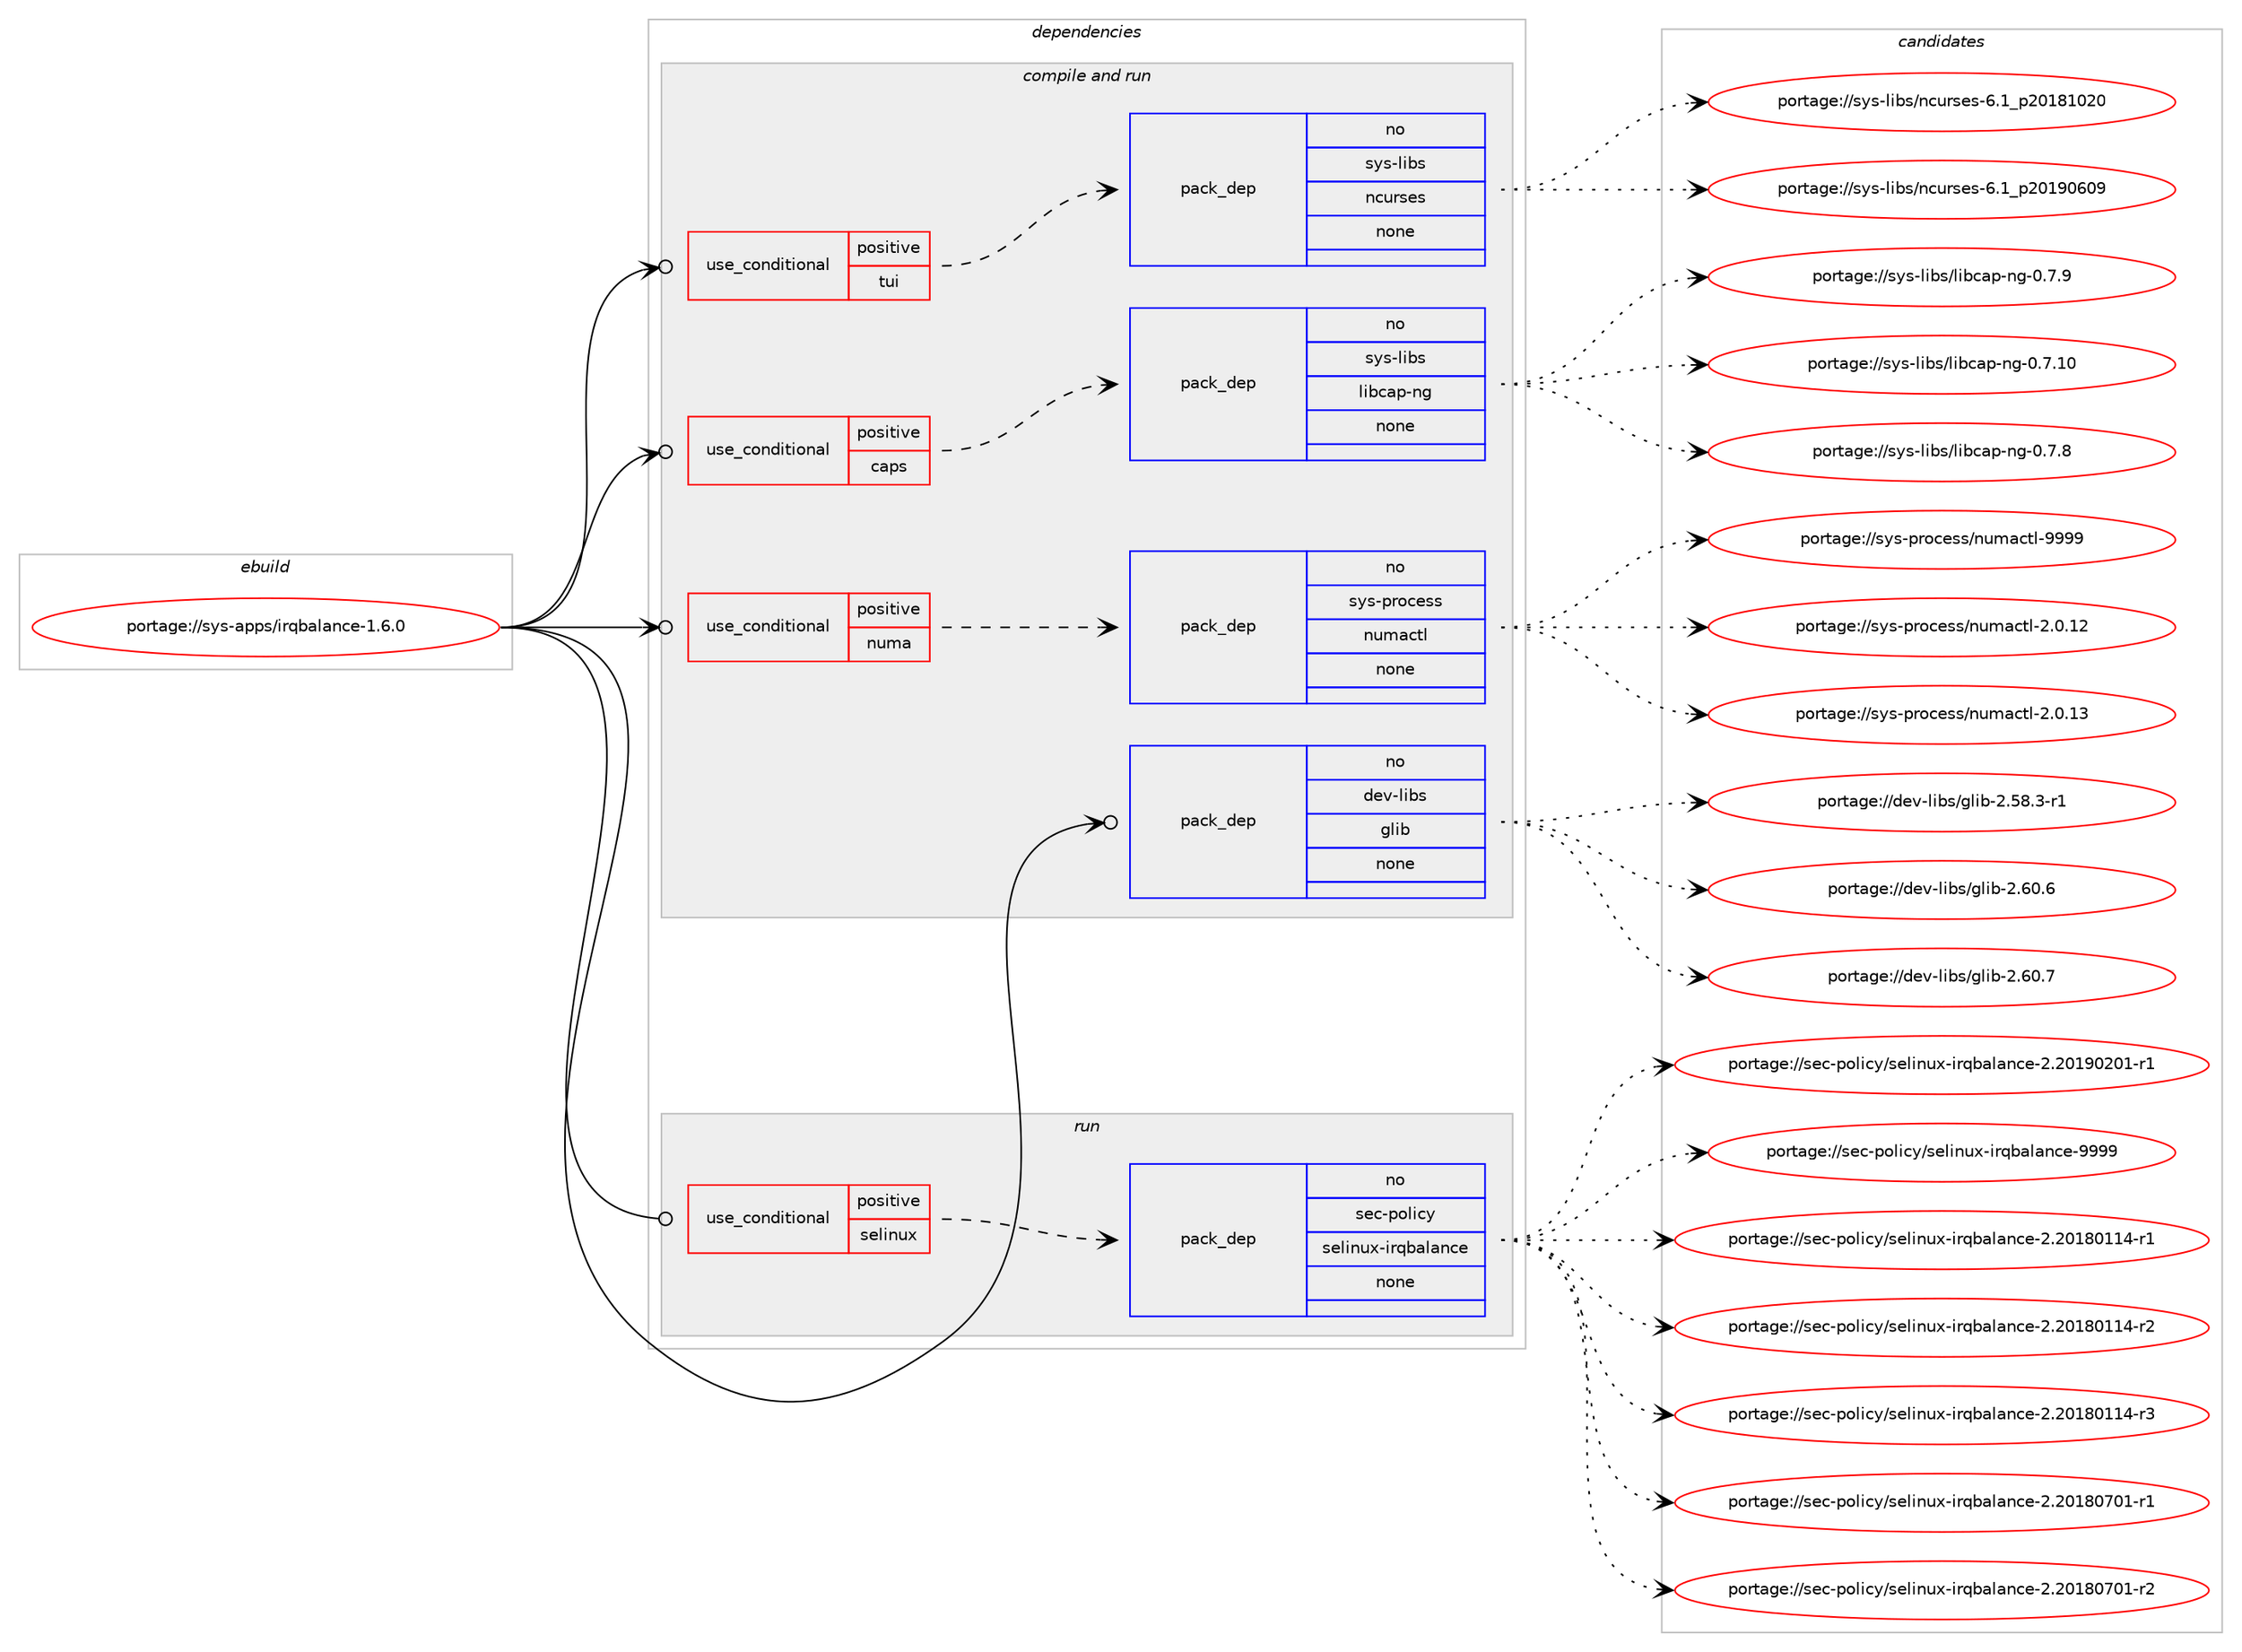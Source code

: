 digraph prolog {

# *************
# Graph options
# *************

newrank=true;
concentrate=true;
compound=true;
graph [rankdir=LR,fontname=Helvetica,fontsize=10,ranksep=1.5];#, ranksep=2.5, nodesep=0.2];
edge  [arrowhead=vee];
node  [fontname=Helvetica,fontsize=10];

# **********
# The ebuild
# **********

subgraph cluster_leftcol {
color=gray;
rank=same;
label=<<i>ebuild</i>>;
id [label="portage://sys-apps/irqbalance-1.6.0", color=red, width=4, href="../sys-apps/irqbalance-1.6.0.svg"];
}

# ****************
# The dependencies
# ****************

subgraph cluster_midcol {
color=gray;
label=<<i>dependencies</i>>;
subgraph cluster_compile {
fillcolor="#eeeeee";
style=filled;
label=<<i>compile</i>>;
}
subgraph cluster_compileandrun {
fillcolor="#eeeeee";
style=filled;
label=<<i>compile and run</i>>;
subgraph cond99395 {
dependency408817 [label=<<TABLE BORDER="0" CELLBORDER="1" CELLSPACING="0" CELLPADDING="4"><TR><TD ROWSPAN="3" CELLPADDING="10">use_conditional</TD></TR><TR><TD>positive</TD></TR><TR><TD>caps</TD></TR></TABLE>>, shape=none, color=red];
subgraph pack302582 {
dependency408818 [label=<<TABLE BORDER="0" CELLBORDER="1" CELLSPACING="0" CELLPADDING="4" WIDTH="220"><TR><TD ROWSPAN="6" CELLPADDING="30">pack_dep</TD></TR><TR><TD WIDTH="110">no</TD></TR><TR><TD>sys-libs</TD></TR><TR><TD>libcap-ng</TD></TR><TR><TD>none</TD></TR><TR><TD></TD></TR></TABLE>>, shape=none, color=blue];
}
dependency408817:e -> dependency408818:w [weight=20,style="dashed",arrowhead="vee"];
}
id:e -> dependency408817:w [weight=20,style="solid",arrowhead="odotvee"];
subgraph cond99396 {
dependency408819 [label=<<TABLE BORDER="0" CELLBORDER="1" CELLSPACING="0" CELLPADDING="4"><TR><TD ROWSPAN="3" CELLPADDING="10">use_conditional</TD></TR><TR><TD>positive</TD></TR><TR><TD>numa</TD></TR></TABLE>>, shape=none, color=red];
subgraph pack302583 {
dependency408820 [label=<<TABLE BORDER="0" CELLBORDER="1" CELLSPACING="0" CELLPADDING="4" WIDTH="220"><TR><TD ROWSPAN="6" CELLPADDING="30">pack_dep</TD></TR><TR><TD WIDTH="110">no</TD></TR><TR><TD>sys-process</TD></TR><TR><TD>numactl</TD></TR><TR><TD>none</TD></TR><TR><TD></TD></TR></TABLE>>, shape=none, color=blue];
}
dependency408819:e -> dependency408820:w [weight=20,style="dashed",arrowhead="vee"];
}
id:e -> dependency408819:w [weight=20,style="solid",arrowhead="odotvee"];
subgraph cond99397 {
dependency408821 [label=<<TABLE BORDER="0" CELLBORDER="1" CELLSPACING="0" CELLPADDING="4"><TR><TD ROWSPAN="3" CELLPADDING="10">use_conditional</TD></TR><TR><TD>positive</TD></TR><TR><TD>tui</TD></TR></TABLE>>, shape=none, color=red];
subgraph pack302584 {
dependency408822 [label=<<TABLE BORDER="0" CELLBORDER="1" CELLSPACING="0" CELLPADDING="4" WIDTH="220"><TR><TD ROWSPAN="6" CELLPADDING="30">pack_dep</TD></TR><TR><TD WIDTH="110">no</TD></TR><TR><TD>sys-libs</TD></TR><TR><TD>ncurses</TD></TR><TR><TD>none</TD></TR><TR><TD></TD></TR></TABLE>>, shape=none, color=blue];
}
dependency408821:e -> dependency408822:w [weight=20,style="dashed",arrowhead="vee"];
}
id:e -> dependency408821:w [weight=20,style="solid",arrowhead="odotvee"];
subgraph pack302585 {
dependency408823 [label=<<TABLE BORDER="0" CELLBORDER="1" CELLSPACING="0" CELLPADDING="4" WIDTH="220"><TR><TD ROWSPAN="6" CELLPADDING="30">pack_dep</TD></TR><TR><TD WIDTH="110">no</TD></TR><TR><TD>dev-libs</TD></TR><TR><TD>glib</TD></TR><TR><TD>none</TD></TR><TR><TD></TD></TR></TABLE>>, shape=none, color=blue];
}
id:e -> dependency408823:w [weight=20,style="solid",arrowhead="odotvee"];
}
subgraph cluster_run {
fillcolor="#eeeeee";
style=filled;
label=<<i>run</i>>;
subgraph cond99398 {
dependency408824 [label=<<TABLE BORDER="0" CELLBORDER="1" CELLSPACING="0" CELLPADDING="4"><TR><TD ROWSPAN="3" CELLPADDING="10">use_conditional</TD></TR><TR><TD>positive</TD></TR><TR><TD>selinux</TD></TR></TABLE>>, shape=none, color=red];
subgraph pack302586 {
dependency408825 [label=<<TABLE BORDER="0" CELLBORDER="1" CELLSPACING="0" CELLPADDING="4" WIDTH="220"><TR><TD ROWSPAN="6" CELLPADDING="30">pack_dep</TD></TR><TR><TD WIDTH="110">no</TD></TR><TR><TD>sec-policy</TD></TR><TR><TD>selinux-irqbalance</TD></TR><TR><TD>none</TD></TR><TR><TD></TD></TR></TABLE>>, shape=none, color=blue];
}
dependency408824:e -> dependency408825:w [weight=20,style="dashed",arrowhead="vee"];
}
id:e -> dependency408824:w [weight=20,style="solid",arrowhead="odot"];
}
}

# **************
# The candidates
# **************

subgraph cluster_choices {
rank=same;
color=gray;
label=<<i>candidates</i>>;

subgraph choice302582 {
color=black;
nodesep=1;
choiceportage1151211154510810598115471081059899971124511010345484655464948 [label="portage://sys-libs/libcap-ng-0.7.10", color=red, width=4,href="../sys-libs/libcap-ng-0.7.10.svg"];
choiceportage11512111545108105981154710810598999711245110103454846554656 [label="portage://sys-libs/libcap-ng-0.7.8", color=red, width=4,href="../sys-libs/libcap-ng-0.7.8.svg"];
choiceportage11512111545108105981154710810598999711245110103454846554657 [label="portage://sys-libs/libcap-ng-0.7.9", color=red, width=4,href="../sys-libs/libcap-ng-0.7.9.svg"];
dependency408818:e -> choiceportage1151211154510810598115471081059899971124511010345484655464948:w [style=dotted,weight="100"];
dependency408818:e -> choiceportage11512111545108105981154710810598999711245110103454846554656:w [style=dotted,weight="100"];
dependency408818:e -> choiceportage11512111545108105981154710810598999711245110103454846554657:w [style=dotted,weight="100"];
}
subgraph choice302583 {
color=black;
nodesep=1;
choiceportage115121115451121141119910111511547110117109979911610845504648464950 [label="portage://sys-process/numactl-2.0.12", color=red, width=4,href="../sys-process/numactl-2.0.12.svg"];
choiceportage115121115451121141119910111511547110117109979911610845504648464951 [label="portage://sys-process/numactl-2.0.13", color=red, width=4,href="../sys-process/numactl-2.0.13.svg"];
choiceportage11512111545112114111991011151154711011710997991161084557575757 [label="portage://sys-process/numactl-9999", color=red, width=4,href="../sys-process/numactl-9999.svg"];
dependency408820:e -> choiceportage115121115451121141119910111511547110117109979911610845504648464950:w [style=dotted,weight="100"];
dependency408820:e -> choiceportage115121115451121141119910111511547110117109979911610845504648464951:w [style=dotted,weight="100"];
dependency408820:e -> choiceportage11512111545112114111991011151154711011710997991161084557575757:w [style=dotted,weight="100"];
}
subgraph choice302584 {
color=black;
nodesep=1;
choiceportage1151211154510810598115471109911711411510111545544649951125048495649485048 [label="portage://sys-libs/ncurses-6.1_p20181020", color=red, width=4,href="../sys-libs/ncurses-6.1_p20181020.svg"];
choiceportage1151211154510810598115471109911711411510111545544649951125048495748544857 [label="portage://sys-libs/ncurses-6.1_p20190609", color=red, width=4,href="../sys-libs/ncurses-6.1_p20190609.svg"];
dependency408822:e -> choiceportage1151211154510810598115471109911711411510111545544649951125048495649485048:w [style=dotted,weight="100"];
dependency408822:e -> choiceportage1151211154510810598115471109911711411510111545544649951125048495748544857:w [style=dotted,weight="100"];
}
subgraph choice302585 {
color=black;
nodesep=1;
choiceportage10010111845108105981154710310810598455046535646514511449 [label="portage://dev-libs/glib-2.58.3-r1", color=red, width=4,href="../dev-libs/glib-2.58.3-r1.svg"];
choiceportage1001011184510810598115471031081059845504654484654 [label="portage://dev-libs/glib-2.60.6", color=red, width=4,href="../dev-libs/glib-2.60.6.svg"];
choiceportage1001011184510810598115471031081059845504654484655 [label="portage://dev-libs/glib-2.60.7", color=red, width=4,href="../dev-libs/glib-2.60.7.svg"];
dependency408823:e -> choiceportage10010111845108105981154710310810598455046535646514511449:w [style=dotted,weight="100"];
dependency408823:e -> choiceportage1001011184510810598115471031081059845504654484654:w [style=dotted,weight="100"];
dependency408823:e -> choiceportage1001011184510810598115471031081059845504654484655:w [style=dotted,weight="100"];
}
subgraph choice302586 {
color=black;
nodesep=1;
choiceportage11510199451121111081059912147115101108105110117120451051141139897108971109910145504650484956484949524511449 [label="portage://sec-policy/selinux-irqbalance-2.20180114-r1", color=red, width=4,href="../sec-policy/selinux-irqbalance-2.20180114-r1.svg"];
choiceportage11510199451121111081059912147115101108105110117120451051141139897108971109910145504650484956484949524511450 [label="portage://sec-policy/selinux-irqbalance-2.20180114-r2", color=red, width=4,href="../sec-policy/selinux-irqbalance-2.20180114-r2.svg"];
choiceportage11510199451121111081059912147115101108105110117120451051141139897108971109910145504650484956484949524511451 [label="portage://sec-policy/selinux-irqbalance-2.20180114-r3", color=red, width=4,href="../sec-policy/selinux-irqbalance-2.20180114-r3.svg"];
choiceportage11510199451121111081059912147115101108105110117120451051141139897108971109910145504650484956485548494511449 [label="portage://sec-policy/selinux-irqbalance-2.20180701-r1", color=red, width=4,href="../sec-policy/selinux-irqbalance-2.20180701-r1.svg"];
choiceportage11510199451121111081059912147115101108105110117120451051141139897108971109910145504650484956485548494511450 [label="portage://sec-policy/selinux-irqbalance-2.20180701-r2", color=red, width=4,href="../sec-policy/selinux-irqbalance-2.20180701-r2.svg"];
choiceportage11510199451121111081059912147115101108105110117120451051141139897108971109910145504650484957485048494511449 [label="portage://sec-policy/selinux-irqbalance-2.20190201-r1", color=red, width=4,href="../sec-policy/selinux-irqbalance-2.20190201-r1.svg"];
choiceportage1151019945112111108105991214711510110810511011712045105114113989710897110991014557575757 [label="portage://sec-policy/selinux-irqbalance-9999", color=red, width=4,href="../sec-policy/selinux-irqbalance-9999.svg"];
dependency408825:e -> choiceportage11510199451121111081059912147115101108105110117120451051141139897108971109910145504650484956484949524511449:w [style=dotted,weight="100"];
dependency408825:e -> choiceportage11510199451121111081059912147115101108105110117120451051141139897108971109910145504650484956484949524511450:w [style=dotted,weight="100"];
dependency408825:e -> choiceportage11510199451121111081059912147115101108105110117120451051141139897108971109910145504650484956484949524511451:w [style=dotted,weight="100"];
dependency408825:e -> choiceportage11510199451121111081059912147115101108105110117120451051141139897108971109910145504650484956485548494511449:w [style=dotted,weight="100"];
dependency408825:e -> choiceportage11510199451121111081059912147115101108105110117120451051141139897108971109910145504650484956485548494511450:w [style=dotted,weight="100"];
dependency408825:e -> choiceportage11510199451121111081059912147115101108105110117120451051141139897108971109910145504650484957485048494511449:w [style=dotted,weight="100"];
dependency408825:e -> choiceportage1151019945112111108105991214711510110810511011712045105114113989710897110991014557575757:w [style=dotted,weight="100"];
}
}

}
